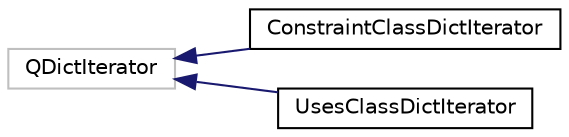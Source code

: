 digraph "Graphical Class Hierarchy"
{
 // INTERACTIVE_SVG=YES
 // LATEX_PDF_SIZE
  edge [fontname="Helvetica",fontsize="10",labelfontname="Helvetica",labelfontsize="10"];
  node [fontname="Helvetica",fontsize="10",shape=record];
  rankdir="LR";
  Node414 [label="QDictIterator",height=0.2,width=0.4,color="grey75", fillcolor="white", style="filled",tooltip=" "];
  Node414 -> Node0 [dir="back",color="midnightblue",fontsize="10",style="solid",fontname="Helvetica"];
  Node0 [label="ConstraintClassDictIterator",height=0.2,width=0.4,color="black", fillcolor="white", style="filled",URL="$d9/d7c/class_constraint_class_dict_iterator.html",tooltip="Iterator class to iterate over a dictionary of constraint relations."];
  Node414 -> Node416 [dir="back",color="midnightblue",fontsize="10",style="solid",fontname="Helvetica"];
  Node416 [label="UsesClassDictIterator",height=0.2,width=0.4,color="black", fillcolor="white", style="filled",URL="$df/d88/class_uses_class_dict_iterator.html",tooltip="Iterator class to iterate over a dictionary of usage relations."];
}
